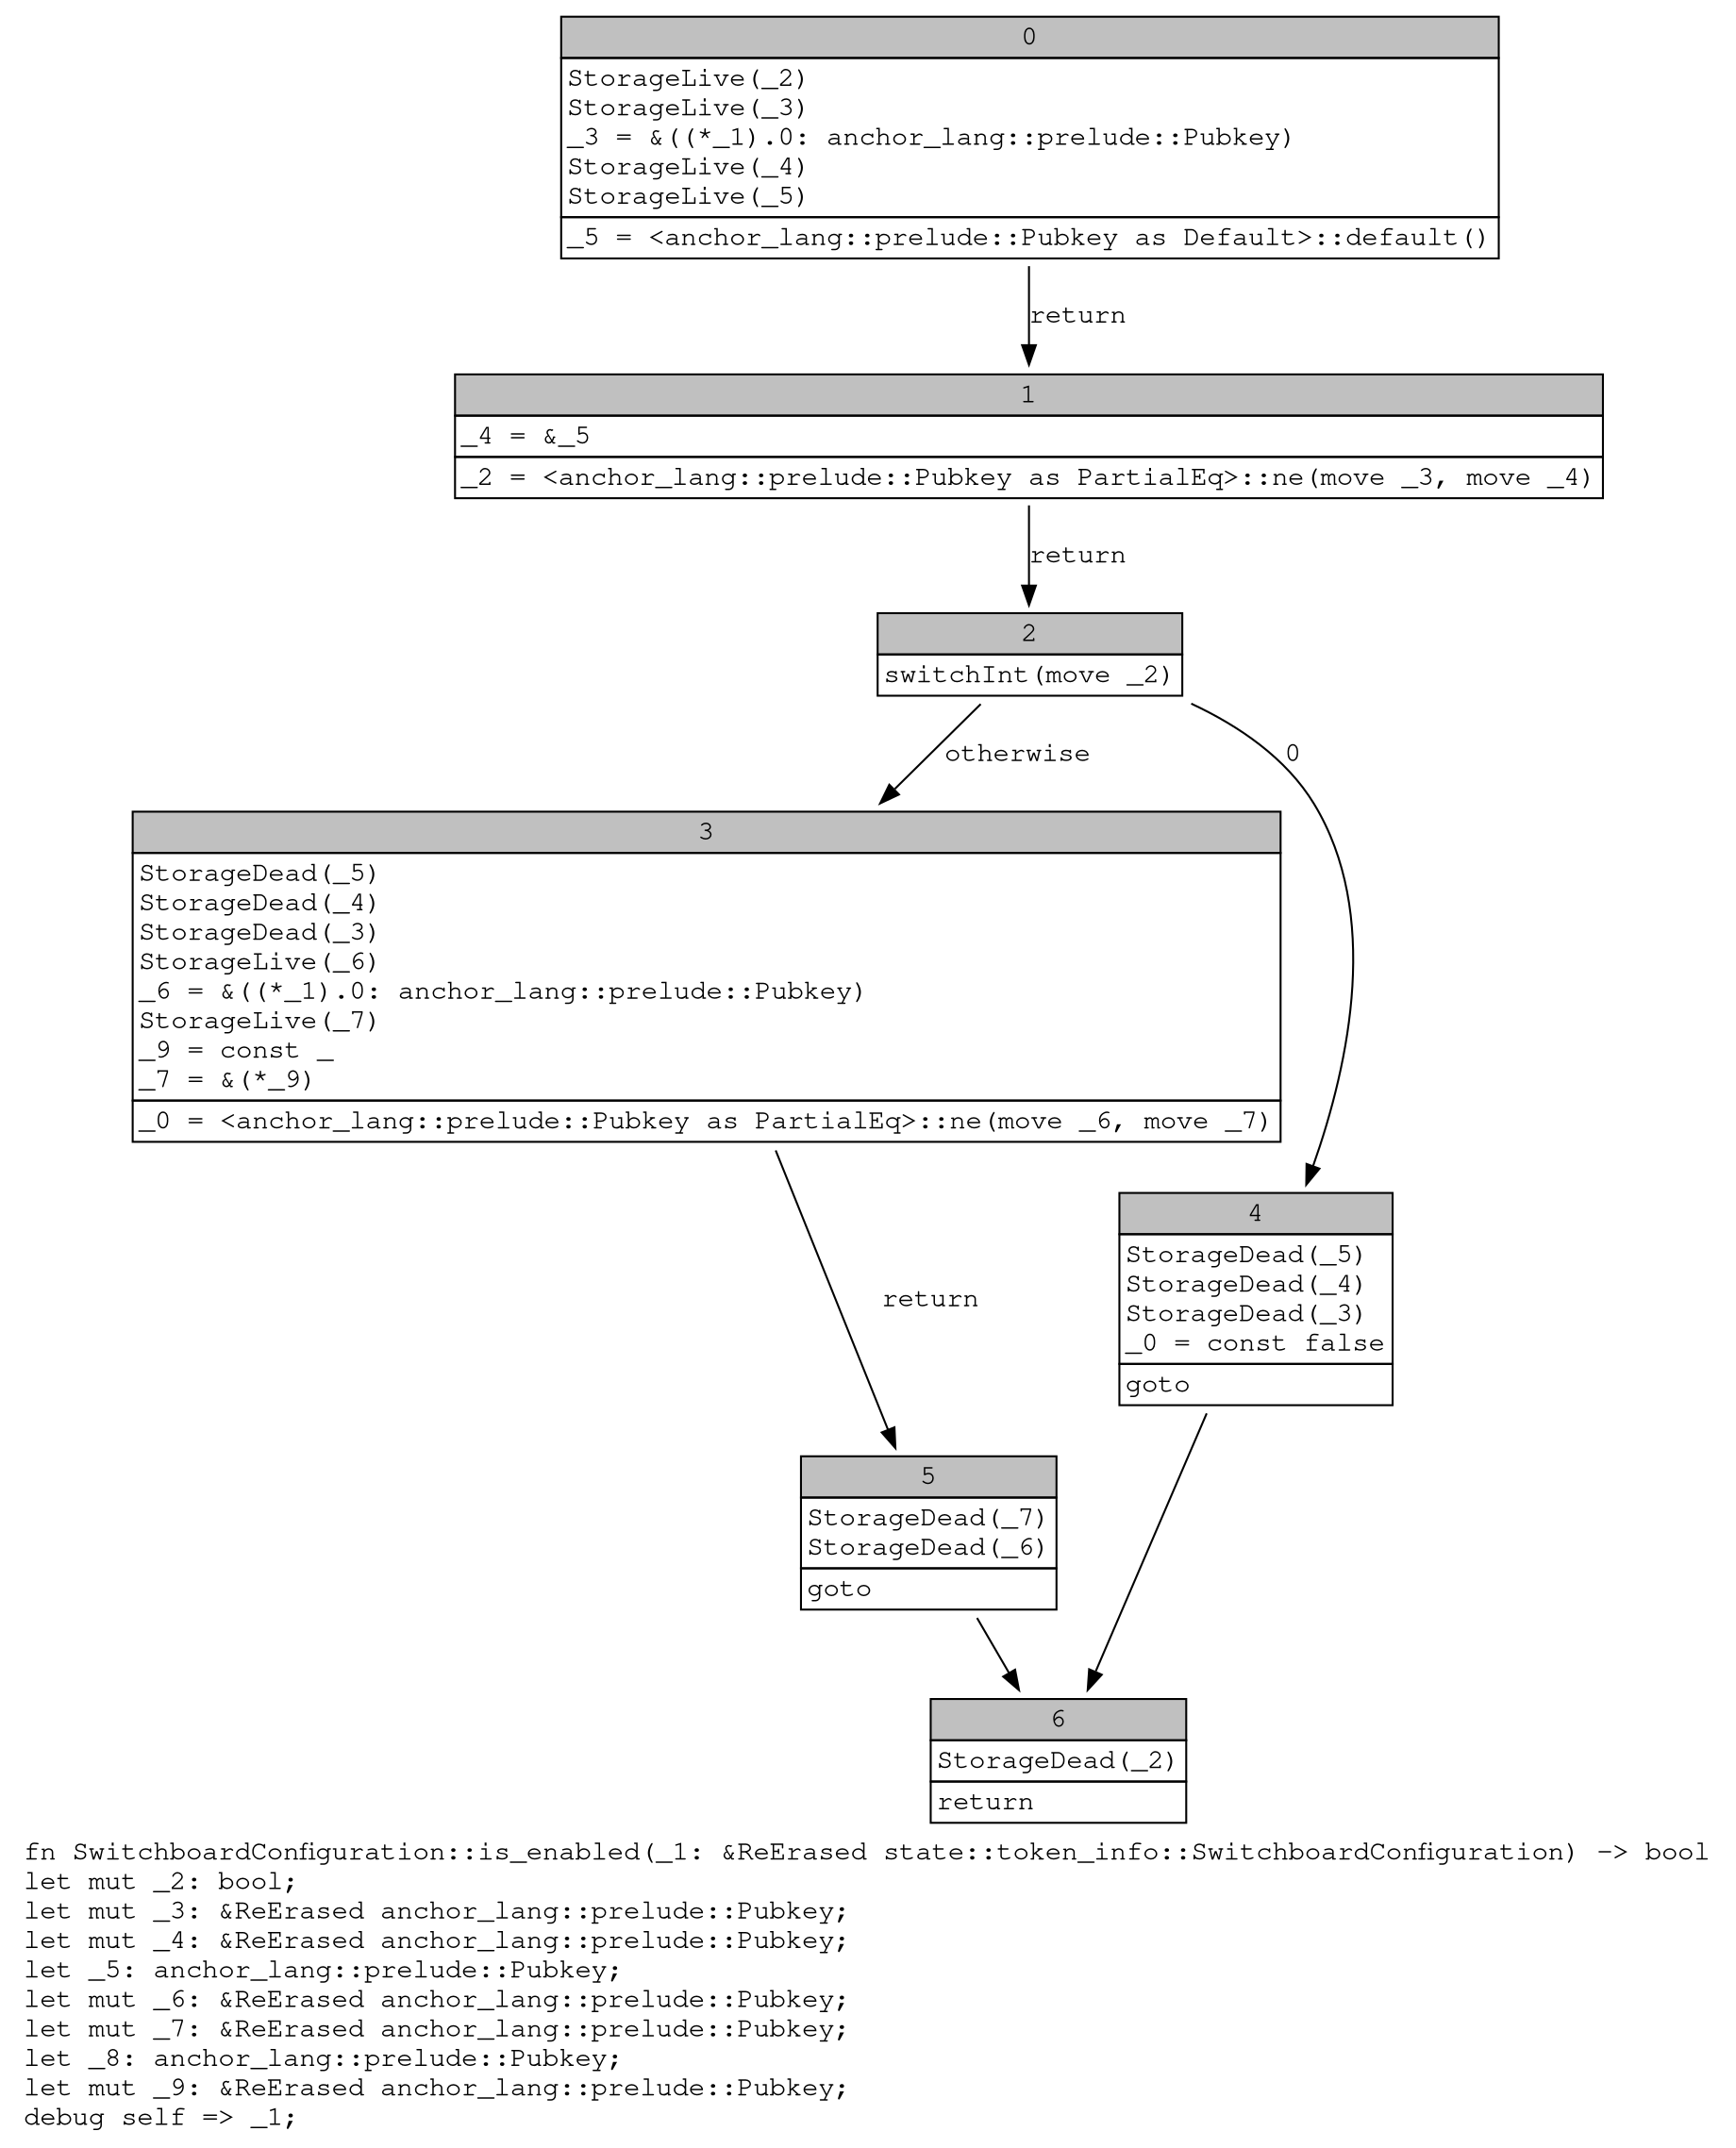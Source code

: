 digraph Mir_0_2005 {
    graph [fontname="Courier, monospace"];
    node [fontname="Courier, monospace"];
    edge [fontname="Courier, monospace"];
    label=<fn SwitchboardConfiguration::is_enabled(_1: &amp;ReErased state::token_info::SwitchboardConfiguration) -&gt; bool<br align="left"/>let mut _2: bool;<br align="left"/>let mut _3: &amp;ReErased anchor_lang::prelude::Pubkey;<br align="left"/>let mut _4: &amp;ReErased anchor_lang::prelude::Pubkey;<br align="left"/>let _5: anchor_lang::prelude::Pubkey;<br align="left"/>let mut _6: &amp;ReErased anchor_lang::prelude::Pubkey;<br align="left"/>let mut _7: &amp;ReErased anchor_lang::prelude::Pubkey;<br align="left"/>let _8: anchor_lang::prelude::Pubkey;<br align="left"/>let mut _9: &amp;ReErased anchor_lang::prelude::Pubkey;<br align="left"/>debug self =&gt; _1;<br align="left"/>>;
    bb0__0_2005 [shape="none", label=<<table border="0" cellborder="1" cellspacing="0"><tr><td bgcolor="gray" align="center" colspan="1">0</td></tr><tr><td align="left" balign="left">StorageLive(_2)<br/>StorageLive(_3)<br/>_3 = &amp;((*_1).0: anchor_lang::prelude::Pubkey)<br/>StorageLive(_4)<br/>StorageLive(_5)<br/></td></tr><tr><td align="left">_5 = &lt;anchor_lang::prelude::Pubkey as Default&gt;::default()</td></tr></table>>];
    bb1__0_2005 [shape="none", label=<<table border="0" cellborder="1" cellspacing="0"><tr><td bgcolor="gray" align="center" colspan="1">1</td></tr><tr><td align="left" balign="left">_4 = &amp;_5<br/></td></tr><tr><td align="left">_2 = &lt;anchor_lang::prelude::Pubkey as PartialEq&gt;::ne(move _3, move _4)</td></tr></table>>];
    bb2__0_2005 [shape="none", label=<<table border="0" cellborder="1" cellspacing="0"><tr><td bgcolor="gray" align="center" colspan="1">2</td></tr><tr><td align="left">switchInt(move _2)</td></tr></table>>];
    bb3__0_2005 [shape="none", label=<<table border="0" cellborder="1" cellspacing="0"><tr><td bgcolor="gray" align="center" colspan="1">3</td></tr><tr><td align="left" balign="left">StorageDead(_5)<br/>StorageDead(_4)<br/>StorageDead(_3)<br/>StorageLive(_6)<br/>_6 = &amp;((*_1).0: anchor_lang::prelude::Pubkey)<br/>StorageLive(_7)<br/>_9 = const _<br/>_7 = &amp;(*_9)<br/></td></tr><tr><td align="left">_0 = &lt;anchor_lang::prelude::Pubkey as PartialEq&gt;::ne(move _6, move _7)</td></tr></table>>];
    bb4__0_2005 [shape="none", label=<<table border="0" cellborder="1" cellspacing="0"><tr><td bgcolor="gray" align="center" colspan="1">4</td></tr><tr><td align="left" balign="left">StorageDead(_5)<br/>StorageDead(_4)<br/>StorageDead(_3)<br/>_0 = const false<br/></td></tr><tr><td align="left">goto</td></tr></table>>];
    bb5__0_2005 [shape="none", label=<<table border="0" cellborder="1" cellspacing="0"><tr><td bgcolor="gray" align="center" colspan="1">5</td></tr><tr><td align="left" balign="left">StorageDead(_7)<br/>StorageDead(_6)<br/></td></tr><tr><td align="left">goto</td></tr></table>>];
    bb6__0_2005 [shape="none", label=<<table border="0" cellborder="1" cellspacing="0"><tr><td bgcolor="gray" align="center" colspan="1">6</td></tr><tr><td align="left" balign="left">StorageDead(_2)<br/></td></tr><tr><td align="left">return</td></tr></table>>];
    bb0__0_2005 -> bb1__0_2005 [label="return"];
    bb1__0_2005 -> bb2__0_2005 [label="return"];
    bb2__0_2005 -> bb4__0_2005 [label="0"];
    bb2__0_2005 -> bb3__0_2005 [label="otherwise"];
    bb3__0_2005 -> bb5__0_2005 [label="return"];
    bb4__0_2005 -> bb6__0_2005 [label=""];
    bb5__0_2005 -> bb6__0_2005 [label=""];
}
